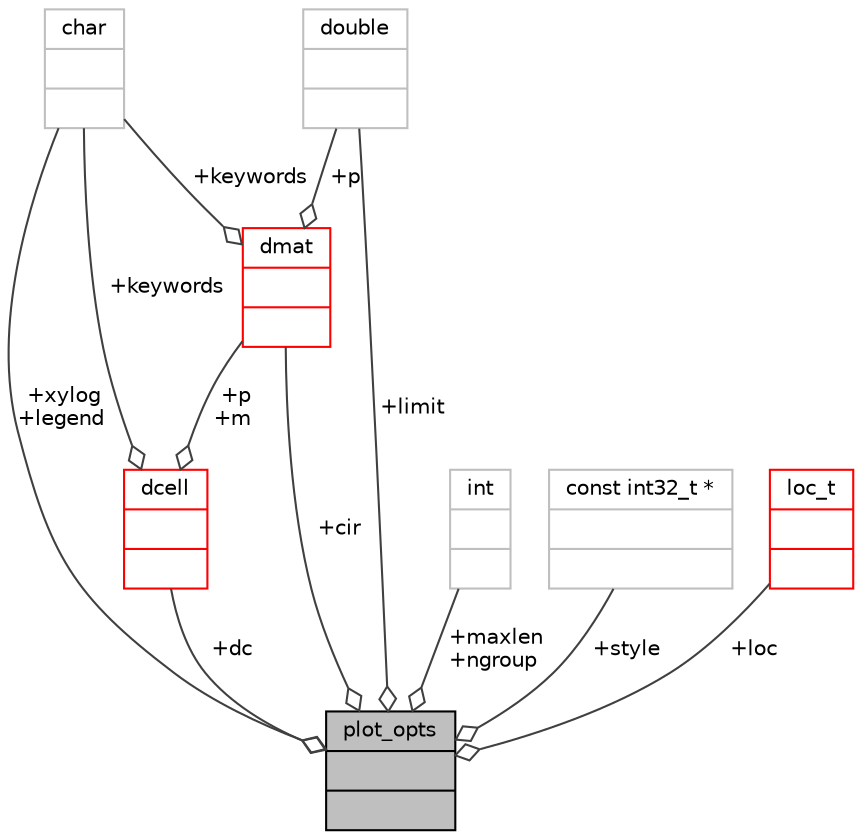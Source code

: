 digraph "plot_opts"
{
 // INTERACTIVE_SVG=YES
  bgcolor="transparent";
  edge [fontname="Helvetica",fontsize="10",labelfontname="Helvetica",labelfontsize="10"];
  node [fontname="Helvetica",fontsize="10",shape=record];
  Node1 [label="{plot_opts\n||}",height=0.2,width=0.4,color="black", fillcolor="grey75", style="filled", fontcolor="black"];
  Node2 -> Node1 [color="grey25",fontsize="10",style="solid",label=" +dc" ,arrowhead="odiamond",fontname="Helvetica"];
  Node2 [label="{dcell\n||}",height=0.2,width=0.4,color="red",URL="$type_8h.html#structdcell"];
  Node4 -> Node2 [color="grey25",fontsize="10",style="solid",label=" +keywords" ,arrowhead="odiamond",fontname="Helvetica"];
  Node4 [label="{char\n||}",height=0.2,width=0.4,color="grey75"];
  Node10 -> Node2 [color="grey25",fontsize="10",style="solid",label=" +p\n+m" ,arrowhead="odiamond",fontname="Helvetica"];
  Node10 [label="{dmat\n||}",height=0.2,width=0.4,color="red",URL="$type_8h.html#structdmat"];
  Node13 -> Node10 [color="grey25",fontsize="10",style="solid",label=" +p" ,arrowhead="odiamond",fontname="Helvetica"];
  Node13 [label="{double\n||}",height=0.2,width=0.4,color="grey75"];
  Node4 -> Node10 [color="grey25",fontsize="10",style="solid",label=" +keywords" ,arrowhead="odiamond",fontname="Helvetica"];
  Node13 -> Node1 [color="grey25",fontsize="10",style="solid",label=" +limit" ,arrowhead="odiamond",fontname="Helvetica"];
  Node4 -> Node1 [color="grey25",fontsize="10",style="solid",label=" +xylog\n+legend" ,arrowhead="odiamond",fontname="Helvetica"];
  Node5 -> Node1 [color="grey25",fontsize="10",style="solid",label=" +maxlen\n+ngroup" ,arrowhead="odiamond",fontname="Helvetica"];
  Node5 [label="{int\n||}",height=0.2,width=0.4,color="grey75"];
  Node10 -> Node1 [color="grey25",fontsize="10",style="solid",label=" +cir" ,arrowhead="odiamond",fontname="Helvetica"];
  Node16 -> Node1 [color="grey25",fontsize="10",style="solid",label=" +style" ,arrowhead="odiamond",fontname="Helvetica"];
  Node16 [label="{const int32_t *\n||}",height=0.2,width=0.4,color="grey75"];
  Node17 -> Node1 [color="grey25",fontsize="10",style="solid",label=" +loc" ,arrowhead="odiamond",fontname="Helvetica"];
  Node17 [label="{loc_t\n||}",height=0.2,width=0.4,color="red",URL="$type_8h.html#structloc__t"];
}
